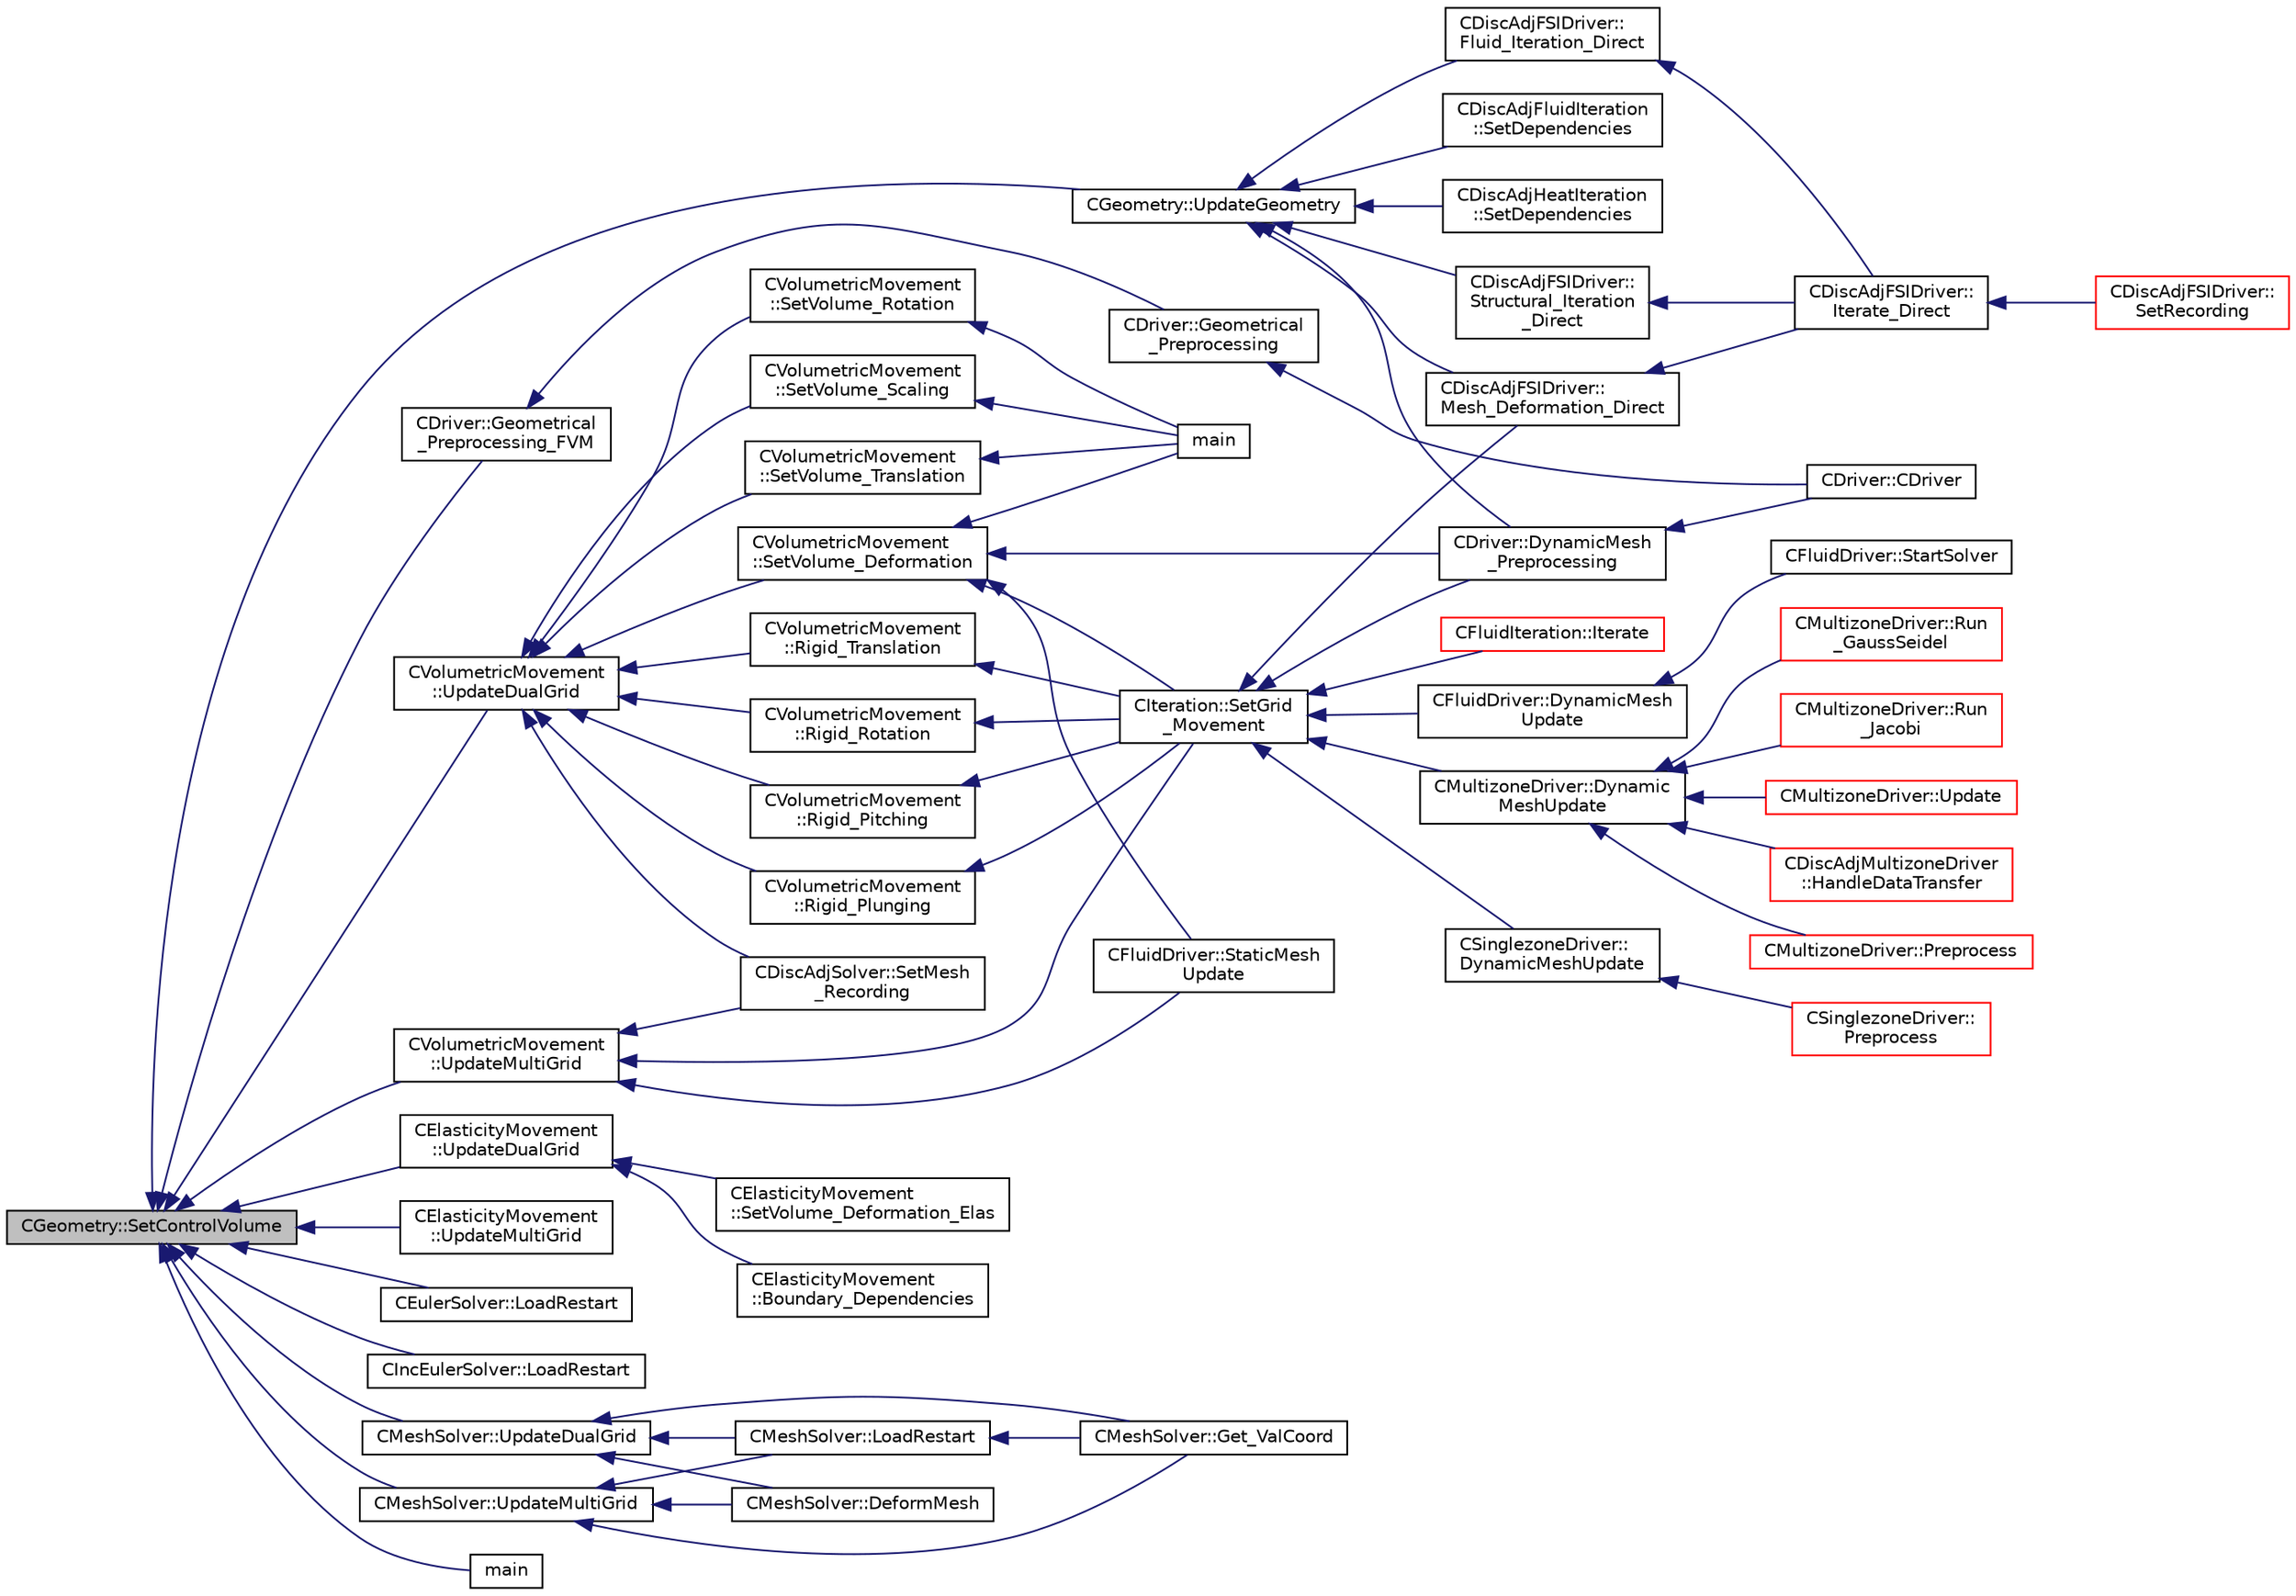 digraph "CGeometry::SetControlVolume"
{
  edge [fontname="Helvetica",fontsize="10",labelfontname="Helvetica",labelfontsize="10"];
  node [fontname="Helvetica",fontsize="10",shape=record];
  rankdir="LR";
  Node2467 [label="CGeometry::SetControlVolume",height=0.2,width=0.4,color="black", fillcolor="grey75", style="filled", fontcolor="black"];
  Node2467 -> Node2468 [dir="back",color="midnightblue",fontsize="10",style="solid",fontname="Helvetica"];
  Node2468 [label="CGeometry::UpdateGeometry",height=0.2,width=0.4,color="black", fillcolor="white", style="filled",URL="$class_c_geometry.html#a19a4ef04ee51e37dc80cebf429e71a55",tooltip="Update the multi-grid structure and the wall-distance. "];
  Node2468 -> Node2469 [dir="back",color="midnightblue",fontsize="10",style="solid",fontname="Helvetica"];
  Node2469 [label="CDriver::DynamicMesh\l_Preprocessing",height=0.2,width=0.4,color="black", fillcolor="white", style="filled",URL="$class_c_driver.html#af585d91d9c08dbddcc2b3e67dd5f5af9",tooltip="GridMovement_Preprocessing. "];
  Node2469 -> Node2470 [dir="back",color="midnightblue",fontsize="10",style="solid",fontname="Helvetica"];
  Node2470 [label="CDriver::CDriver",height=0.2,width=0.4,color="black", fillcolor="white", style="filled",URL="$class_c_driver.html#a3fca4a013a6efa9bbb38fe78a86b5f3d",tooltip="Constructor of the class. "];
  Node2468 -> Node2471 [dir="back",color="midnightblue",fontsize="10",style="solid",fontname="Helvetica"];
  Node2471 [label="CDiscAdjFSIDriver::\lFluid_Iteration_Direct",height=0.2,width=0.4,color="black", fillcolor="white", style="filled",URL="$class_c_disc_adj_f_s_i_driver.html#aade7f9d8b7f7f1ddccfdc62d3b1fdaa8",tooltip="Run a direct flow iteration. "];
  Node2471 -> Node2472 [dir="back",color="midnightblue",fontsize="10",style="solid",fontname="Helvetica"];
  Node2472 [label="CDiscAdjFSIDriver::\lIterate_Direct",height=0.2,width=0.4,color="black", fillcolor="white", style="filled",URL="$class_c_disc_adj_f_s_i_driver.html#acd9e7f14d860522e48ba2b6db34efd49",tooltip="Iterate the direct solver for recording. "];
  Node2472 -> Node2473 [dir="back",color="midnightblue",fontsize="10",style="solid",fontname="Helvetica"];
  Node2473 [label="CDiscAdjFSIDriver::\lSetRecording",height=0.2,width=0.4,color="red", fillcolor="white", style="filled",URL="$class_c_disc_adj_f_s_i_driver.html#ab07394a77802e469a321ccd1b10cb988",tooltip="Set the recording for a Discrete Adjoint iteration for the FSI problem. "];
  Node2468 -> Node2476 [dir="back",color="midnightblue",fontsize="10",style="solid",fontname="Helvetica"];
  Node2476 [label="CDiscAdjFSIDriver::\lStructural_Iteration\l_Direct",height=0.2,width=0.4,color="black", fillcolor="white", style="filled",URL="$class_c_disc_adj_f_s_i_driver.html#aef8192d6dd5451f1e496e9847c2c5c65",tooltip="Run a direct structural iteration. "];
  Node2476 -> Node2472 [dir="back",color="midnightblue",fontsize="10",style="solid",fontname="Helvetica"];
  Node2468 -> Node2477 [dir="back",color="midnightblue",fontsize="10",style="solid",fontname="Helvetica"];
  Node2477 [label="CDiscAdjFSIDriver::\lMesh_Deformation_Direct",height=0.2,width=0.4,color="black", fillcolor="white", style="filled",URL="$class_c_disc_adj_f_s_i_driver.html#ad683500d6b3773af342165b1b18f5c59",tooltip="Run a direct mesh deformation. "];
  Node2477 -> Node2472 [dir="back",color="midnightblue",fontsize="10",style="solid",fontname="Helvetica"];
  Node2468 -> Node2478 [dir="back",color="midnightblue",fontsize="10",style="solid",fontname="Helvetica"];
  Node2478 [label="CDiscAdjFluidIteration\l::SetDependencies",height=0.2,width=0.4,color="black", fillcolor="white", style="filled",URL="$class_c_disc_adj_fluid_iteration.html#aad302b77466b001d380ca8766ba8d85c",tooltip="Compute necessary variables that depend on the conservative variables or the mesh node positions (e..."];
  Node2468 -> Node2479 [dir="back",color="midnightblue",fontsize="10",style="solid",fontname="Helvetica"];
  Node2479 [label="CDiscAdjHeatIteration\l::SetDependencies",height=0.2,width=0.4,color="black", fillcolor="white", style="filled",URL="$class_c_disc_adj_heat_iteration.html#a8098b35364d0a2a7b1fa31850714e359",tooltip="Compute necessary variables that depend on the conservative variables or the mesh node positions (e..."];
  Node2467 -> Node2480 [dir="back",color="midnightblue",fontsize="10",style="solid",fontname="Helvetica"];
  Node2480 [label="CVolumetricMovement\l::UpdateDualGrid",height=0.2,width=0.4,color="black", fillcolor="white", style="filled",URL="$class_c_volumetric_movement.html#a434fc9989fc773704d174d048a4ca61e",tooltip="Update the dual grid after the grid movement (edges and control volumes). "];
  Node2480 -> Node2481 [dir="back",color="midnightblue",fontsize="10",style="solid",fontname="Helvetica"];
  Node2481 [label="CVolumetricMovement\l::SetVolume_Deformation",height=0.2,width=0.4,color="black", fillcolor="white", style="filled",URL="$class_c_volumetric_movement.html#a9120967db0448fb16cb3ddf14ce6b533",tooltip="Grid deformation using the spring analogy method. "];
  Node2481 -> Node2469 [dir="back",color="midnightblue",fontsize="10",style="solid",fontname="Helvetica"];
  Node2481 -> Node2482 [dir="back",color="midnightblue",fontsize="10",style="solid",fontname="Helvetica"];
  Node2482 [label="CIteration::SetGrid\l_Movement",height=0.2,width=0.4,color="black", fillcolor="white", style="filled",URL="$class_c_iteration.html#a7b36785762f6b0c214569b185b858b6c",tooltip="Updates the positions and grid velocities for dynamic meshes between physical time steps..."];
  Node2482 -> Node2469 [dir="back",color="midnightblue",fontsize="10",style="solid",fontname="Helvetica"];
  Node2482 -> Node2483 [dir="back",color="midnightblue",fontsize="10",style="solid",fontname="Helvetica"];
  Node2483 [label="CFluidDriver::DynamicMesh\lUpdate",height=0.2,width=0.4,color="black", fillcolor="white", style="filled",URL="$class_c_fluid_driver.html#a4eee67049f34a1875a42afa470e9f828",tooltip="Perform a dynamic mesh deformation, included grid velocity computation and the update of the multigri..."];
  Node2483 -> Node2484 [dir="back",color="midnightblue",fontsize="10",style="solid",fontname="Helvetica"];
  Node2484 [label="CFluidDriver::StartSolver",height=0.2,width=0.4,color="black", fillcolor="white", style="filled",URL="$class_c_fluid_driver.html#a1c122d5a4b5f562f69a84aef2b8bd6d5",tooltip="Launch the computation for all zones and all physics. "];
  Node2482 -> Node2477 [dir="back",color="midnightblue",fontsize="10",style="solid",fontname="Helvetica"];
  Node2482 -> Node2485 [dir="back",color="midnightblue",fontsize="10",style="solid",fontname="Helvetica"];
  Node2485 [label="CMultizoneDriver::Dynamic\lMeshUpdate",height=0.2,width=0.4,color="black", fillcolor="white", style="filled",URL="$class_c_multizone_driver.html#ad28a95a48e9750237a5e2b1bf2c4aac9",tooltip="Perform a dynamic mesh deformation, included grid velocity computation and the update of the multigri..."];
  Node2485 -> Node2486 [dir="back",color="midnightblue",fontsize="10",style="solid",fontname="Helvetica"];
  Node2486 [label="CDiscAdjMultizoneDriver\l::HandleDataTransfer",height=0.2,width=0.4,color="red", fillcolor="white", style="filled",URL="$class_c_disc_adj_multizone_driver.html#ab33de05a7a1f77dcf60014a4a35dd4f1",tooltip="Transfer data between zones and update grids when required. "];
  Node2485 -> Node2491 [dir="back",color="midnightblue",fontsize="10",style="solid",fontname="Helvetica"];
  Node2491 [label="CMultizoneDriver::Preprocess",height=0.2,width=0.4,color="red", fillcolor="white", style="filled",URL="$class_c_multizone_driver.html#a29c97f0dff69501feb7d5f8fe2670088",tooltip="Preprocess the multizone iteration. "];
  Node2485 -> Node2493 [dir="back",color="midnightblue",fontsize="10",style="solid",fontname="Helvetica"];
  Node2493 [label="CMultizoneDriver::Run\l_GaussSeidel",height=0.2,width=0.4,color="red", fillcolor="white", style="filled",URL="$class_c_multizone_driver.html#a8036223cdbe0c0d4552f17f6bad9189b",tooltip="Run a Block Gauss-Seidel iteration in all physical zones. "];
  Node2485 -> Node2494 [dir="back",color="midnightblue",fontsize="10",style="solid",fontname="Helvetica"];
  Node2494 [label="CMultizoneDriver::Run\l_Jacobi",height=0.2,width=0.4,color="red", fillcolor="white", style="filled",URL="$class_c_multizone_driver.html#a1bf2824daac5a10e8fb7387676eee338",tooltip="Run a Block-Jacobi iteration in all physical zones. "];
  Node2485 -> Node2495 [dir="back",color="midnightblue",fontsize="10",style="solid",fontname="Helvetica"];
  Node2495 [label="CMultizoneDriver::Update",height=0.2,width=0.4,color="red", fillcolor="white", style="filled",URL="$class_c_multizone_driver.html#ac5d960382730c14b035965906cf02cb6",tooltip="Update the dual-time solution within multiple zones. "];
  Node2482 -> Node2496 [dir="back",color="midnightblue",fontsize="10",style="solid",fontname="Helvetica"];
  Node2496 [label="CSinglezoneDriver::\lDynamicMeshUpdate",height=0.2,width=0.4,color="black", fillcolor="white", style="filled",URL="$class_c_singlezone_driver.html#a8cf4c7786b495d459818b656a7f6a357",tooltip="Perform a dynamic mesh deformation, included grid velocity computation and the update of the multigri..."];
  Node2496 -> Node2497 [dir="back",color="midnightblue",fontsize="10",style="solid",fontname="Helvetica"];
  Node2497 [label="CSinglezoneDriver::\lPreprocess",height=0.2,width=0.4,color="red", fillcolor="white", style="filled",URL="$class_c_singlezone_driver.html#adc6587c2d0cd656a4fbdebaf611fbbc8",tooltip="Preprocess the single-zone iteration. "];
  Node2482 -> Node2499 [dir="back",color="midnightblue",fontsize="10",style="solid",fontname="Helvetica"];
  Node2499 [label="CFluidIteration::Iterate",height=0.2,width=0.4,color="red", fillcolor="white", style="filled",URL="$class_c_fluid_iteration.html#ab1379b4cba3d8c893395123fb6030986",tooltip="Perform a single iteration of the fluid system. "];
  Node2481 -> Node2501 [dir="back",color="midnightblue",fontsize="10",style="solid",fontname="Helvetica"];
  Node2501 [label="CFluidDriver::StaticMesh\lUpdate",height=0.2,width=0.4,color="black", fillcolor="white", style="filled",URL="$class_c_fluid_driver.html#a6771333285f189b2f979478dee64d897",tooltip="Perform a static mesh deformation, without considering grid velocity (multiple zone). "];
  Node2481 -> Node2502 [dir="back",color="midnightblue",fontsize="10",style="solid",fontname="Helvetica"];
  Node2502 [label="main",height=0.2,width=0.4,color="black", fillcolor="white", style="filled",URL="$_s_u2___d_e_f_8cpp.html#a0ddf1224851353fc92bfbff6f499fa97"];
  Node2480 -> Node2503 [dir="back",color="midnightblue",fontsize="10",style="solid",fontname="Helvetica"];
  Node2503 [label="CVolumetricMovement\l::Rigid_Rotation",height=0.2,width=0.4,color="black", fillcolor="white", style="filled",URL="$class_c_volumetric_movement.html#a316597f05a787ca1b683aba66214110b",tooltip="Unsteady grid movement using rigid mesh rotation. "];
  Node2503 -> Node2482 [dir="back",color="midnightblue",fontsize="10",style="solid",fontname="Helvetica"];
  Node2480 -> Node2504 [dir="back",color="midnightblue",fontsize="10",style="solid",fontname="Helvetica"];
  Node2504 [label="CVolumetricMovement\l::Rigid_Pitching",height=0.2,width=0.4,color="black", fillcolor="white", style="filled",URL="$class_c_volumetric_movement.html#a9806afa50b53c60376844053db15420c",tooltip="Unsteady pitching grid movement using rigid mesh motion. "];
  Node2504 -> Node2482 [dir="back",color="midnightblue",fontsize="10",style="solid",fontname="Helvetica"];
  Node2480 -> Node2505 [dir="back",color="midnightblue",fontsize="10",style="solid",fontname="Helvetica"];
  Node2505 [label="CVolumetricMovement\l::Rigid_Plunging",height=0.2,width=0.4,color="black", fillcolor="white", style="filled",URL="$class_c_volumetric_movement.html#a886e5096f246aec19af2b98bad3e39b2",tooltip="Unsteady plunging grid movement using rigid mesh motion. "];
  Node2505 -> Node2482 [dir="back",color="midnightblue",fontsize="10",style="solid",fontname="Helvetica"];
  Node2480 -> Node2506 [dir="back",color="midnightblue",fontsize="10",style="solid",fontname="Helvetica"];
  Node2506 [label="CVolumetricMovement\l::Rigid_Translation",height=0.2,width=0.4,color="black", fillcolor="white", style="filled",URL="$class_c_volumetric_movement.html#a00368e3044dd07d74e1fafdc11980644",tooltip="Unsteady translational grid movement using rigid mesh motion. "];
  Node2506 -> Node2482 [dir="back",color="midnightblue",fontsize="10",style="solid",fontname="Helvetica"];
  Node2480 -> Node2507 [dir="back",color="midnightblue",fontsize="10",style="solid",fontname="Helvetica"];
  Node2507 [label="CVolumetricMovement\l::SetVolume_Scaling",height=0.2,width=0.4,color="black", fillcolor="white", style="filled",URL="$class_c_volumetric_movement.html#aee1d5186224a5a5ac130501a99934c73",tooltip="Scale the volume grid by a multiplicative factor. "];
  Node2507 -> Node2502 [dir="back",color="midnightblue",fontsize="10",style="solid",fontname="Helvetica"];
  Node2480 -> Node2508 [dir="back",color="midnightblue",fontsize="10",style="solid",fontname="Helvetica"];
  Node2508 [label="CVolumetricMovement\l::SetVolume_Translation",height=0.2,width=0.4,color="black", fillcolor="white", style="filled",URL="$class_c_volumetric_movement.html#adfd39194cc7ec87ba5d2bf96e67a4a95",tooltip="Translate the volume grid by a specified displacement vector. "];
  Node2508 -> Node2502 [dir="back",color="midnightblue",fontsize="10",style="solid",fontname="Helvetica"];
  Node2480 -> Node2509 [dir="back",color="midnightblue",fontsize="10",style="solid",fontname="Helvetica"];
  Node2509 [label="CVolumetricMovement\l::SetVolume_Rotation",height=0.2,width=0.4,color="black", fillcolor="white", style="filled",URL="$class_c_volumetric_movement.html#af04d0ba7919aa8bddb656347b34bba67",tooltip="Rotate the volume grid around a specified axis and angle. "];
  Node2509 -> Node2502 [dir="back",color="midnightblue",fontsize="10",style="solid",fontname="Helvetica"];
  Node2480 -> Node2510 [dir="back",color="midnightblue",fontsize="10",style="solid",fontname="Helvetica"];
  Node2510 [label="CDiscAdjSolver::SetMesh\l_Recording",height=0.2,width=0.4,color="black", fillcolor="white", style="filled",URL="$class_c_disc_adj_solver.html#adc826b33b0fc3934d4a3702fca3d3367",tooltip="Prepare the solver for a new recording. "];
  Node2467 -> Node2511 [dir="back",color="midnightblue",fontsize="10",style="solid",fontname="Helvetica"];
  Node2511 [label="CVolumetricMovement\l::UpdateMultiGrid",height=0.2,width=0.4,color="black", fillcolor="white", style="filled",URL="$class_c_volumetric_movement.html#a1cb59d54bb326eb7c09729cfac0c398a",tooltip="Update the coarse multigrid levels after the grid movement. "];
  Node2511 -> Node2482 [dir="back",color="midnightblue",fontsize="10",style="solid",fontname="Helvetica"];
  Node2511 -> Node2501 [dir="back",color="midnightblue",fontsize="10",style="solid",fontname="Helvetica"];
  Node2511 -> Node2510 [dir="back",color="midnightblue",fontsize="10",style="solid",fontname="Helvetica"];
  Node2467 -> Node2512 [dir="back",color="midnightblue",fontsize="10",style="solid",fontname="Helvetica"];
  Node2512 [label="CElasticityMovement\l::UpdateDualGrid",height=0.2,width=0.4,color="black", fillcolor="white", style="filled",URL="$class_c_elasticity_movement.html#a7c9f95bae9a5a7b1434c238449d8745d",tooltip="Update the dual grid after the grid movement (edges and control volumes). "];
  Node2512 -> Node2513 [dir="back",color="midnightblue",fontsize="10",style="solid",fontname="Helvetica"];
  Node2513 [label="CElasticityMovement\l::SetVolume_Deformation_Elas",height=0.2,width=0.4,color="black", fillcolor="white", style="filled",URL="$class_c_elasticity_movement.html#a214b75ab52f6238cf321ec5834289b8e",tooltip="Grid deformation using the linear elasticity equations. "];
  Node2512 -> Node2514 [dir="back",color="midnightblue",fontsize="10",style="solid",fontname="Helvetica"];
  Node2514 [label="CElasticityMovement\l::Boundary_Dependencies",height=0.2,width=0.4,color="black", fillcolor="white", style="filled",URL="$class_c_elasticity_movement.html#a5e3d4d9850a2765b90d82a08610a8b2b",tooltip="Set the boundary displacements in the mesh side of the problem. "];
  Node2467 -> Node2515 [dir="back",color="midnightblue",fontsize="10",style="solid",fontname="Helvetica"];
  Node2515 [label="CElasticityMovement\l::UpdateMultiGrid",height=0.2,width=0.4,color="black", fillcolor="white", style="filled",URL="$class_c_elasticity_movement.html#ab04cd731765285e1e78678ffa679eb6b",tooltip="Update the coarse multigrid levels after the grid movement. "];
  Node2467 -> Node2516 [dir="back",color="midnightblue",fontsize="10",style="solid",fontname="Helvetica"];
  Node2516 [label="CDriver::Geometrical\l_Preprocessing_FVM",height=0.2,width=0.4,color="black", fillcolor="white", style="filled",URL="$class_c_driver.html#a2007d2233a2d935a90140499ec4822a4",tooltip="Geometrical_Preprocessing_FVM. "];
  Node2516 -> Node2517 [dir="back",color="midnightblue",fontsize="10",style="solid",fontname="Helvetica"];
  Node2517 [label="CDriver::Geometrical\l_Preprocessing",height=0.2,width=0.4,color="black", fillcolor="white", style="filled",URL="$class_c_driver.html#ad3d55fa299acdb779a7772bcee249004",tooltip="Construction of the edge-based data structure and the multigrid structure. "];
  Node2517 -> Node2470 [dir="back",color="midnightblue",fontsize="10",style="solid",fontname="Helvetica"];
  Node2467 -> Node2518 [dir="back",color="midnightblue",fontsize="10",style="solid",fontname="Helvetica"];
  Node2518 [label="CEulerSolver::LoadRestart",height=0.2,width=0.4,color="black", fillcolor="white", style="filled",URL="$class_c_euler_solver.html#a463d0854ec9cfb4a277794df9329ebae",tooltip="Load a solution from a restart file. "];
  Node2467 -> Node2519 [dir="back",color="midnightblue",fontsize="10",style="solid",fontname="Helvetica"];
  Node2519 [label="CIncEulerSolver::LoadRestart",height=0.2,width=0.4,color="black", fillcolor="white", style="filled",URL="$class_c_inc_euler_solver.html#aa4c572590c60bbc0f3db269eb55ea12f",tooltip="Load a solution from a restart file. "];
  Node2467 -> Node2520 [dir="back",color="midnightblue",fontsize="10",style="solid",fontname="Helvetica"];
  Node2520 [label="CMeshSolver::UpdateDualGrid",height=0.2,width=0.4,color="black", fillcolor="white", style="filled",URL="$class_c_mesh_solver.html#a11a91e2f01e24f72a983321dbe6fb5a0",tooltip="Update the dual grid after the grid movement (edges and control volumes). "];
  Node2520 -> Node2521 [dir="back",color="midnightblue",fontsize="10",style="solid",fontname="Helvetica"];
  Node2521 [label="CMeshSolver::Get_ValCoord",height=0.2,width=0.4,color="black", fillcolor="white", style="filled",URL="$class_c_mesh_solver.html#a91bd5c2365d1a619c804311e0d5550cb",tooltip="Get the value of the reference coordinate to set on the element structure. "];
  Node2520 -> Node2522 [dir="back",color="midnightblue",fontsize="10",style="solid",fontname="Helvetica"];
  Node2522 [label="CMeshSolver::DeformMesh",height=0.2,width=0.4,color="black", fillcolor="white", style="filled",URL="$class_c_mesh_solver.html#a9f95488da182ba844e5ea3cd0d613399",tooltip="Grid deformation using the linear elasticity equations. "];
  Node2520 -> Node2523 [dir="back",color="midnightblue",fontsize="10",style="solid",fontname="Helvetica"];
  Node2523 [label="CMeshSolver::LoadRestart",height=0.2,width=0.4,color="black", fillcolor="white", style="filled",URL="$class_c_mesh_solver.html#a158c64de91317d7570e7192493fe0a19",tooltip="Load a solution from a restart file. "];
  Node2523 -> Node2521 [dir="back",color="midnightblue",fontsize="10",style="solid",fontname="Helvetica"];
  Node2467 -> Node2524 [dir="back",color="midnightblue",fontsize="10",style="solid",fontname="Helvetica"];
  Node2524 [label="CMeshSolver::UpdateMultiGrid",height=0.2,width=0.4,color="black", fillcolor="white", style="filled",URL="$class_c_mesh_solver.html#aa28d79f589d8dcdde83879f10adeed35",tooltip="Update the coarse multigrid levels after the grid movement. "];
  Node2524 -> Node2521 [dir="back",color="midnightblue",fontsize="10",style="solid",fontname="Helvetica"];
  Node2524 -> Node2522 [dir="back",color="midnightblue",fontsize="10",style="solid",fontname="Helvetica"];
  Node2524 -> Node2523 [dir="back",color="midnightblue",fontsize="10",style="solid",fontname="Helvetica"];
  Node2467 -> Node2525 [dir="back",color="midnightblue",fontsize="10",style="solid",fontname="Helvetica"];
  Node2525 [label="main",height=0.2,width=0.4,color="black", fillcolor="white", style="filled",URL="$_s_u2___m_s_h_8cpp.html#a0ddf1224851353fc92bfbff6f499fa97"];
}
